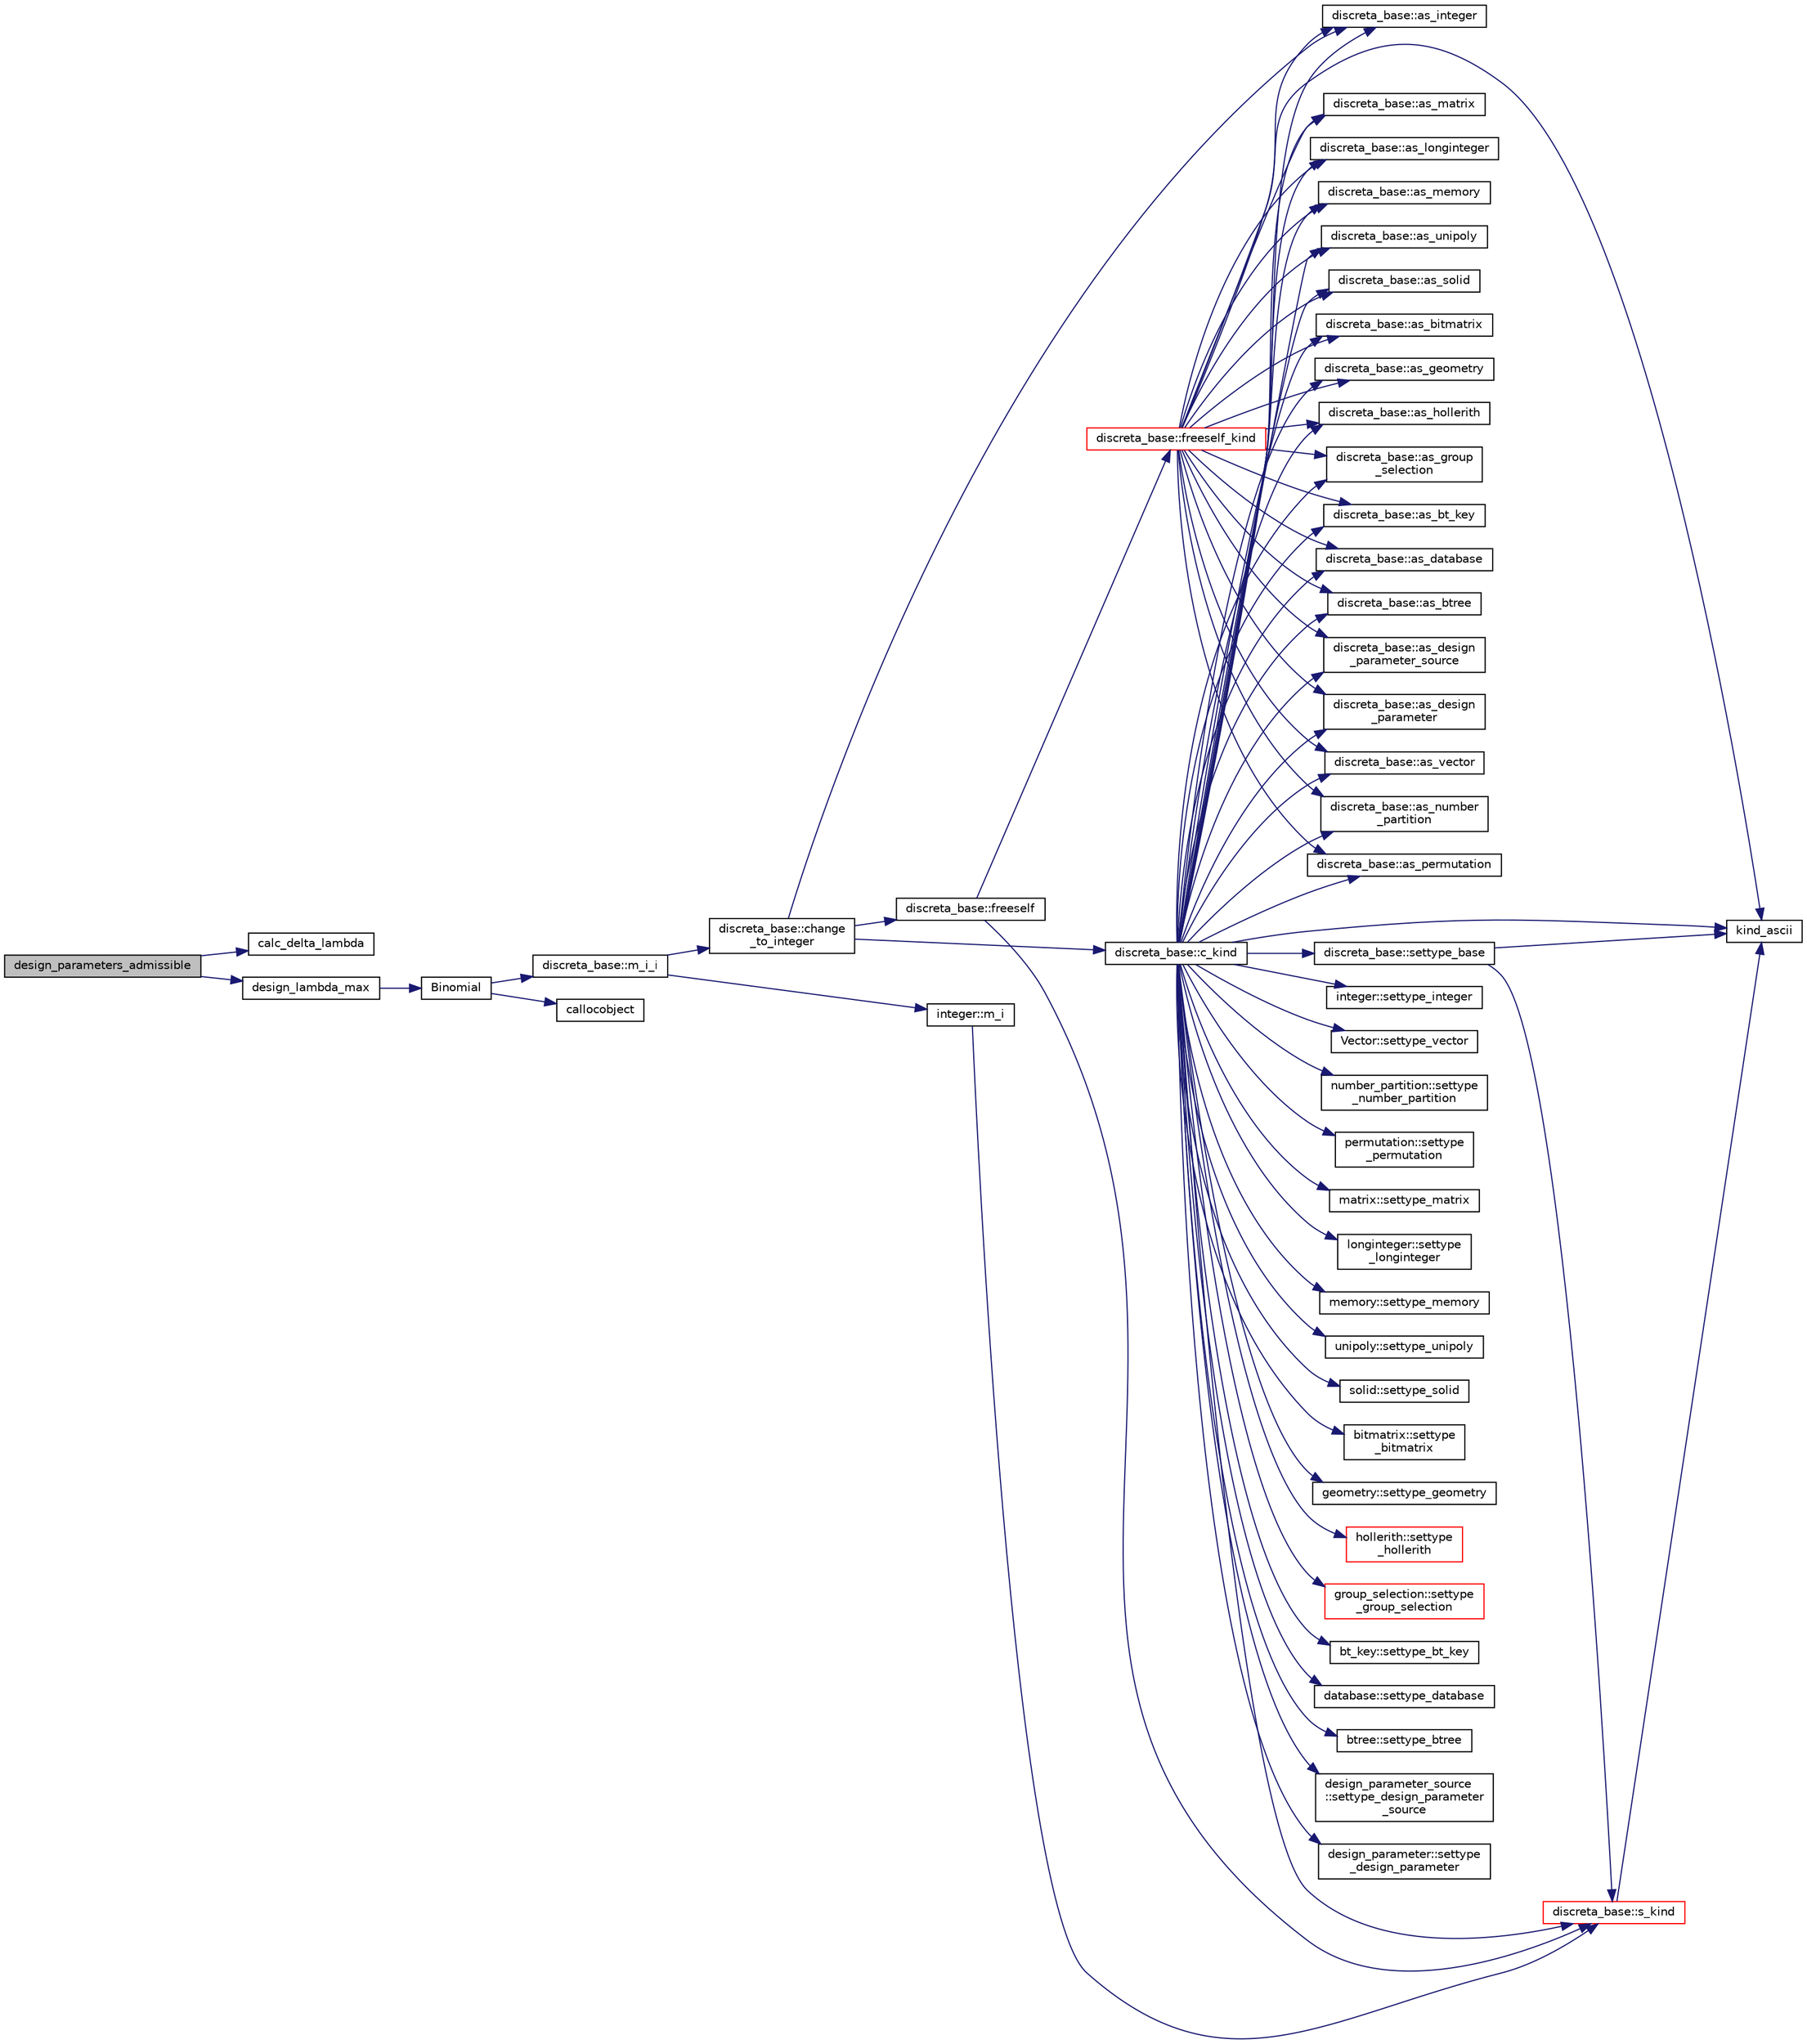 digraph "design_parameters_admissible"
{
  edge [fontname="Helvetica",fontsize="10",labelfontname="Helvetica",labelfontsize="10"];
  node [fontname="Helvetica",fontsize="10",shape=record];
  rankdir="LR";
  Node3404 [label="design_parameters_admissible",height=0.2,width=0.4,color="black", fillcolor="grey75", style="filled", fontcolor="black"];
  Node3404 -> Node3405 [color="midnightblue",fontsize="10",style="solid",fontname="Helvetica"];
  Node3405 [label="calc_delta_lambda",height=0.2,width=0.4,color="black", fillcolor="white", style="filled",URL="$d1/dec/lib_2_d_i_s_c_r_e_t_a_2design_8_c.html#a6d9006e88fa817dbd9f1f0217983ca75"];
  Node3404 -> Node3406 [color="midnightblue",fontsize="10",style="solid",fontname="Helvetica"];
  Node3406 [label="design_lambda_max",height=0.2,width=0.4,color="black", fillcolor="white", style="filled",URL="$d1/dec/lib_2_d_i_s_c_r_e_t_a_2design_8_c.html#acdf81c1d4f1b0dbacad39f2c0a1190ed"];
  Node3406 -> Node3407 [color="midnightblue",fontsize="10",style="solid",fontname="Helvetica"];
  Node3407 [label="Binomial",height=0.2,width=0.4,color="black", fillcolor="white", style="filled",URL="$d9/d60/discreta_8h.html#a832bb13a7500f74e6ce6fd77a4133dcf"];
  Node3407 -> Node3408 [color="midnightblue",fontsize="10",style="solid",fontname="Helvetica"];
  Node3408 [label="discreta_base::m_i_i",height=0.2,width=0.4,color="black", fillcolor="white", style="filled",URL="$d7/d71/classdiscreta__base.html#aa231464a9d4bc233f66608021c9ad997"];
  Node3408 -> Node3409 [color="midnightblue",fontsize="10",style="solid",fontname="Helvetica"];
  Node3409 [label="discreta_base::change\l_to_integer",height=0.2,width=0.4,color="black", fillcolor="white", style="filled",URL="$d7/d71/classdiscreta__base.html#a58a5a5bd8f8e6f2dd7b4483b66dc7bb9"];
  Node3409 -> Node3410 [color="midnightblue",fontsize="10",style="solid",fontname="Helvetica"];
  Node3410 [label="discreta_base::freeself",height=0.2,width=0.4,color="black", fillcolor="white", style="filled",URL="$d7/d71/classdiscreta__base.html#a9a3c9501a562293b5667c11b9174d6e5"];
  Node3410 -> Node3411 [color="midnightblue",fontsize="10",style="solid",fontname="Helvetica"];
  Node3411 [label="discreta_base::freeself_kind",height=0.2,width=0.4,color="red", fillcolor="white", style="filled",URL="$d7/d71/classdiscreta__base.html#a63a23ada2165b3838fab719ed458cec8"];
  Node3411 -> Node3419 [color="midnightblue",fontsize="10",style="solid",fontname="Helvetica"];
  Node3419 [label="discreta_base::as_integer",height=0.2,width=0.4,color="black", fillcolor="white", style="filled",URL="$d7/d71/classdiscreta__base.html#a00d7691eaf874fd283d942692fe8dd26"];
  Node3411 -> Node3421 [color="midnightblue",fontsize="10",style="solid",fontname="Helvetica"];
  Node3421 [label="discreta_base::as_vector",height=0.2,width=0.4,color="black", fillcolor="white", style="filled",URL="$d7/d71/classdiscreta__base.html#a7bdd6cae39c380b128ee9e17e42cf020"];
  Node3411 -> Node3424 [color="midnightblue",fontsize="10",style="solid",fontname="Helvetica"];
  Node3424 [label="discreta_base::as_number\l_partition",height=0.2,width=0.4,color="black", fillcolor="white", style="filled",URL="$d7/d71/classdiscreta__base.html#a307aa09de0e925d46697707968ffab00"];
  Node3411 -> Node3426 [color="midnightblue",fontsize="10",style="solid",fontname="Helvetica"];
  Node3426 [label="discreta_base::as_permutation",height=0.2,width=0.4,color="black", fillcolor="white", style="filled",URL="$d7/d71/classdiscreta__base.html#aa4e72f36a82984239b12ae831e131098"];
  Node3411 -> Node3428 [color="midnightblue",fontsize="10",style="solid",fontname="Helvetica"];
  Node3428 [label="discreta_base::as_matrix",height=0.2,width=0.4,color="black", fillcolor="white", style="filled",URL="$d7/d71/classdiscreta__base.html#ae4d7f56d917a4707b838fbffde6467ff"];
  Node3411 -> Node3431 [color="midnightblue",fontsize="10",style="solid",fontname="Helvetica"];
  Node3431 [label="discreta_base::as_longinteger",height=0.2,width=0.4,color="black", fillcolor="white", style="filled",URL="$d7/d71/classdiscreta__base.html#a20a094639eb711b10c8694c51937f7cd"];
  Node3411 -> Node3434 [color="midnightblue",fontsize="10",style="solid",fontname="Helvetica"];
  Node3434 [label="discreta_base::as_memory",height=0.2,width=0.4,color="black", fillcolor="white", style="filled",URL="$d7/d71/classdiscreta__base.html#ad94b2d7dce0cd4fa22db57f6e79c4bd2"];
  Node3411 -> Node3436 [color="midnightblue",fontsize="10",style="solid",fontname="Helvetica"];
  Node3436 [label="discreta_base::as_unipoly",height=0.2,width=0.4,color="black", fillcolor="white", style="filled",URL="$d7/d71/classdiscreta__base.html#ad50d8027f039fe5c2478cddb243adc9d"];
  Node3411 -> Node3438 [color="midnightblue",fontsize="10",style="solid",fontname="Helvetica"];
  Node3438 [label="discreta_base::as_solid",height=0.2,width=0.4,color="black", fillcolor="white", style="filled",URL="$d7/d71/classdiscreta__base.html#a1fc5f2b85ec97ab0a69dd64903c970a5"];
  Node3411 -> Node3440 [color="midnightblue",fontsize="10",style="solid",fontname="Helvetica"];
  Node3440 [label="discreta_base::as_bitmatrix",height=0.2,width=0.4,color="black", fillcolor="white", style="filled",URL="$d7/d71/classdiscreta__base.html#a071ad54ea8ef6c9d1d15f532e5a76df6"];
  Node3411 -> Node3442 [color="midnightblue",fontsize="10",style="solid",fontname="Helvetica"];
  Node3442 [label="discreta_base::as_geometry",height=0.2,width=0.4,color="black", fillcolor="white", style="filled",URL="$d7/d71/classdiscreta__base.html#a38fc7b4cdd830703e9d87354b79bc5c8"];
  Node3411 -> Node3444 [color="midnightblue",fontsize="10",style="solid",fontname="Helvetica"];
  Node3444 [label="discreta_base::as_hollerith",height=0.2,width=0.4,color="black", fillcolor="white", style="filled",URL="$d7/d71/classdiscreta__base.html#a3e66f82711f314710107e2f29e589690"];
  Node3411 -> Node3446 [color="midnightblue",fontsize="10",style="solid",fontname="Helvetica"];
  Node3446 [label="discreta_base::as_group\l_selection",height=0.2,width=0.4,color="black", fillcolor="white", style="filled",URL="$d7/d71/classdiscreta__base.html#aae1bac4883c567718bef9fb610abbdc8"];
  Node3411 -> Node3448 [color="midnightblue",fontsize="10",style="solid",fontname="Helvetica"];
  Node3448 [label="discreta_base::as_bt_key",height=0.2,width=0.4,color="black", fillcolor="white", style="filled",URL="$d7/d71/classdiscreta__base.html#a2734c6e08dca17cf6588bd5064ec1b9f"];
  Node3411 -> Node3450 [color="midnightblue",fontsize="10",style="solid",fontname="Helvetica"];
  Node3450 [label="discreta_base::as_database",height=0.2,width=0.4,color="black", fillcolor="white", style="filled",URL="$d7/d71/classdiscreta__base.html#ab055d39d58210a2b03ba3d33703b09a9"];
  Node3411 -> Node3452 [color="midnightblue",fontsize="10",style="solid",fontname="Helvetica"];
  Node3452 [label="discreta_base::as_btree",height=0.2,width=0.4,color="black", fillcolor="white", style="filled",URL="$d7/d71/classdiscreta__base.html#a78e76674cef2ec113c17989c11288778"];
  Node3411 -> Node3454 [color="midnightblue",fontsize="10",style="solid",fontname="Helvetica"];
  Node3454 [label="discreta_base::as_design\l_parameter_source",height=0.2,width=0.4,color="black", fillcolor="white", style="filled",URL="$d7/d71/classdiscreta__base.html#a59cbf837c6582ded5bc586265d13d81a"];
  Node3411 -> Node3456 [color="midnightblue",fontsize="10",style="solid",fontname="Helvetica"];
  Node3456 [label="discreta_base::as_design\l_parameter",height=0.2,width=0.4,color="black", fillcolor="white", style="filled",URL="$d7/d71/classdiscreta__base.html#aab24ff38ea1c5471ab3de42e014d0f2a"];
  Node3411 -> Node3415 [color="midnightblue",fontsize="10",style="solid",fontname="Helvetica"];
  Node3415 [label="kind_ascii",height=0.2,width=0.4,color="black", fillcolor="white", style="filled",URL="$d9/d60/discreta_8h.html#ad0ce825a9f29bc6cec27e1b64cfe27bf"];
  Node3410 -> Node3413 [color="midnightblue",fontsize="10",style="solid",fontname="Helvetica"];
  Node3413 [label="discreta_base::s_kind",height=0.2,width=0.4,color="red", fillcolor="white", style="filled",URL="$d7/d71/classdiscreta__base.html#a8a830025c74adbbc3362418a7c2ba157"];
  Node3413 -> Node3415 [color="midnightblue",fontsize="10",style="solid",fontname="Helvetica"];
  Node3409 -> Node3458 [color="midnightblue",fontsize="10",style="solid",fontname="Helvetica"];
  Node3458 [label="discreta_base::c_kind",height=0.2,width=0.4,color="black", fillcolor="white", style="filled",URL="$d7/d71/classdiscreta__base.html#adc2ff61589c2d083688e7a43f333cb62"];
  Node3458 -> Node3459 [color="midnightblue",fontsize="10",style="solid",fontname="Helvetica"];
  Node3459 [label="discreta_base::settype_base",height=0.2,width=0.4,color="black", fillcolor="white", style="filled",URL="$d7/d71/classdiscreta__base.html#a4f42899a89447d1c3993ea07c38f8ad4"];
  Node3459 -> Node3413 [color="midnightblue",fontsize="10",style="solid",fontname="Helvetica"];
  Node3459 -> Node3415 [color="midnightblue",fontsize="10",style="solid",fontname="Helvetica"];
  Node3458 -> Node3419 [color="midnightblue",fontsize="10",style="solid",fontname="Helvetica"];
  Node3458 -> Node3460 [color="midnightblue",fontsize="10",style="solid",fontname="Helvetica"];
  Node3460 [label="integer::settype_integer",height=0.2,width=0.4,color="black", fillcolor="white", style="filled",URL="$d0/de5/classinteger.html#a6265c65ef311229acd513d748faba796"];
  Node3458 -> Node3421 [color="midnightblue",fontsize="10",style="solid",fontname="Helvetica"];
  Node3458 -> Node3461 [color="midnightblue",fontsize="10",style="solid",fontname="Helvetica"];
  Node3461 [label="Vector::settype_vector",height=0.2,width=0.4,color="black", fillcolor="white", style="filled",URL="$d5/db2/class_vector.html#a34e0d00b18c051f23904a8429fa6c8b4"];
  Node3458 -> Node3424 [color="midnightblue",fontsize="10",style="solid",fontname="Helvetica"];
  Node3458 -> Node3462 [color="midnightblue",fontsize="10",style="solid",fontname="Helvetica"];
  Node3462 [label="number_partition::settype\l_number_partition",height=0.2,width=0.4,color="black", fillcolor="white", style="filled",URL="$df/d50/classnumber__partition.html#a3aaec1b557758f643ffc8555bbc358be"];
  Node3458 -> Node3426 [color="midnightblue",fontsize="10",style="solid",fontname="Helvetica"];
  Node3458 -> Node3463 [color="midnightblue",fontsize="10",style="solid",fontname="Helvetica"];
  Node3463 [label="permutation::settype\l_permutation",height=0.2,width=0.4,color="black", fillcolor="white", style="filled",URL="$d0/d08/classpermutation.html#af1eea29f86195cede9562e444664c28c"];
  Node3458 -> Node3428 [color="midnightblue",fontsize="10",style="solid",fontname="Helvetica"];
  Node3458 -> Node3464 [color="midnightblue",fontsize="10",style="solid",fontname="Helvetica"];
  Node3464 [label="matrix::settype_matrix",height=0.2,width=0.4,color="black", fillcolor="white", style="filled",URL="$d1/d8d/classmatrix.html#a1780283a64a789e4084d792683d276bb"];
  Node3458 -> Node3431 [color="midnightblue",fontsize="10",style="solid",fontname="Helvetica"];
  Node3458 -> Node3465 [color="midnightblue",fontsize="10",style="solid",fontname="Helvetica"];
  Node3465 [label="longinteger::settype\l_longinteger",height=0.2,width=0.4,color="black", fillcolor="white", style="filled",URL="$d3/d71/classlonginteger.html#ae5f811ece8df31b9ff114368a18e1dc5"];
  Node3458 -> Node3434 [color="midnightblue",fontsize="10",style="solid",fontname="Helvetica"];
  Node3458 -> Node3466 [color="midnightblue",fontsize="10",style="solid",fontname="Helvetica"];
  Node3466 [label="memory::settype_memory",height=0.2,width=0.4,color="black", fillcolor="white", style="filled",URL="$d8/d99/classmemory.html#a33aae277f9b8fe36b02e9d5da895451b"];
  Node3458 -> Node3436 [color="midnightblue",fontsize="10",style="solid",fontname="Helvetica"];
  Node3458 -> Node3467 [color="midnightblue",fontsize="10",style="solid",fontname="Helvetica"];
  Node3467 [label="unipoly::settype_unipoly",height=0.2,width=0.4,color="black", fillcolor="white", style="filled",URL="$d1/d89/classunipoly.html#a8db854fcc85c5e1150b1f1b1c005c95b"];
  Node3458 -> Node3438 [color="midnightblue",fontsize="10",style="solid",fontname="Helvetica"];
  Node3458 -> Node3468 [color="midnightblue",fontsize="10",style="solid",fontname="Helvetica"];
  Node3468 [label="solid::settype_solid",height=0.2,width=0.4,color="black", fillcolor="white", style="filled",URL="$d8/def/classsolid.html#a775bd4821f75a8aee4ea3d4335ff90e0"];
  Node3458 -> Node3440 [color="midnightblue",fontsize="10",style="solid",fontname="Helvetica"];
  Node3458 -> Node3469 [color="midnightblue",fontsize="10",style="solid",fontname="Helvetica"];
  Node3469 [label="bitmatrix::settype\l_bitmatrix",height=0.2,width=0.4,color="black", fillcolor="white", style="filled",URL="$de/dc8/classbitmatrix.html#acb571d947f9526665ebbdc0ce3e2a973"];
  Node3458 -> Node3442 [color="midnightblue",fontsize="10",style="solid",fontname="Helvetica"];
  Node3458 -> Node3470 [color="midnightblue",fontsize="10",style="solid",fontname="Helvetica"];
  Node3470 [label="geometry::settype_geometry",height=0.2,width=0.4,color="black", fillcolor="white", style="filled",URL="$da/d44/classgeometry.html#ab4a336baba6a3f56f5ffa053a5be5ba7"];
  Node3458 -> Node3444 [color="midnightblue",fontsize="10",style="solid",fontname="Helvetica"];
  Node3458 -> Node3471 [color="midnightblue",fontsize="10",style="solid",fontname="Helvetica"];
  Node3471 [label="hollerith::settype\l_hollerith",height=0.2,width=0.4,color="red", fillcolor="white", style="filled",URL="$d8/d99/classhollerith.html#a23bbd4acfc88a0e90f1245f243f51f76"];
  Node3458 -> Node3446 [color="midnightblue",fontsize="10",style="solid",fontname="Helvetica"];
  Node3458 -> Node3473 [color="midnightblue",fontsize="10",style="solid",fontname="Helvetica"];
  Node3473 [label="group_selection::settype\l_group_selection",height=0.2,width=0.4,color="red", fillcolor="white", style="filled",URL="$d6/db0/classgroup__selection.html#a015ed73b7b8d784bedd4d11ac1fc0ec1"];
  Node3458 -> Node3448 [color="midnightblue",fontsize="10",style="solid",fontname="Helvetica"];
  Node3458 -> Node3476 [color="midnightblue",fontsize="10",style="solid",fontname="Helvetica"];
  Node3476 [label="bt_key::settype_bt_key",height=0.2,width=0.4,color="black", fillcolor="white", style="filled",URL="$d1/de5/classbt__key.html#a352bb10beb7c789d8d29373035824800"];
  Node3458 -> Node3450 [color="midnightblue",fontsize="10",style="solid",fontname="Helvetica"];
  Node3458 -> Node3477 [color="midnightblue",fontsize="10",style="solid",fontname="Helvetica"];
  Node3477 [label="database::settype_database",height=0.2,width=0.4,color="black", fillcolor="white", style="filled",URL="$db/d72/classdatabase.html#a014639aa001462e480eb1f3984839b72"];
  Node3458 -> Node3452 [color="midnightblue",fontsize="10",style="solid",fontname="Helvetica"];
  Node3458 -> Node3478 [color="midnightblue",fontsize="10",style="solid",fontname="Helvetica"];
  Node3478 [label="btree::settype_btree",height=0.2,width=0.4,color="black", fillcolor="white", style="filled",URL="$dd/db0/classbtree.html#a5a1b9773c848908a6050cc733d2d9780"];
  Node3458 -> Node3454 [color="midnightblue",fontsize="10",style="solid",fontname="Helvetica"];
  Node3458 -> Node3479 [color="midnightblue",fontsize="10",style="solid",fontname="Helvetica"];
  Node3479 [label="design_parameter_source\l::settype_design_parameter\l_source",height=0.2,width=0.4,color="black", fillcolor="white", style="filled",URL="$df/d4b/classdesign__parameter__source.html#a3af3b851df87bd1661fb9c9ce18822c8"];
  Node3458 -> Node3456 [color="midnightblue",fontsize="10",style="solid",fontname="Helvetica"];
  Node3458 -> Node3480 [color="midnightblue",fontsize="10",style="solid",fontname="Helvetica"];
  Node3480 [label="design_parameter::settype\l_design_parameter",height=0.2,width=0.4,color="black", fillcolor="white", style="filled",URL="$da/d94/classdesign__parameter.html#a8b19d277f2b7d09c2531a527dfc0359e"];
  Node3458 -> Node3415 [color="midnightblue",fontsize="10",style="solid",fontname="Helvetica"];
  Node3458 -> Node3413 [color="midnightblue",fontsize="10",style="solid",fontname="Helvetica"];
  Node3409 -> Node3419 [color="midnightblue",fontsize="10",style="solid",fontname="Helvetica"];
  Node3408 -> Node3481 [color="midnightblue",fontsize="10",style="solid",fontname="Helvetica"];
  Node3481 [label="integer::m_i",height=0.2,width=0.4,color="black", fillcolor="white", style="filled",URL="$d0/de5/classinteger.html#a869091f0a0f35f5354c8c4a70250e8a9"];
  Node3481 -> Node3413 [color="midnightblue",fontsize="10",style="solid",fontname="Helvetica"];
  Node3407 -> Node3482 [color="midnightblue",fontsize="10",style="solid",fontname="Helvetica"];
  Node3482 [label="callocobject",height=0.2,width=0.4,color="black", fillcolor="white", style="filled",URL="$d3/d72/global_8_c.html#a8bbcb8338d159223714097d10e94364d"];
}
